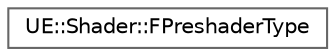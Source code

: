 digraph "Graphical Class Hierarchy"
{
 // INTERACTIVE_SVG=YES
 // LATEX_PDF_SIZE
  bgcolor="transparent";
  edge [fontname=Helvetica,fontsize=10,labelfontname=Helvetica,labelfontsize=10];
  node [fontname=Helvetica,fontsize=10,shape=box,height=0.2,width=0.4];
  rankdir="LR";
  Node0 [id="Node000000",label="UE::Shader::FPreshaderType",height=0.2,width=0.4,color="grey40", fillcolor="white", style="filled",URL="$de/d23/structUE_1_1Shader_1_1FPreshaderType.html",tooltip="Mirrors Shader::FType, but stores StructType as a hash rather than a pointer to facilitate serializat..."];
}
